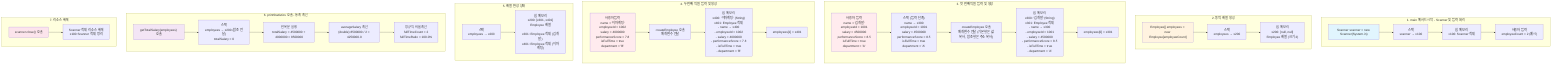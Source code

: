 graph TD
    subgraph "1. main 메서드 시작 - Scanner 및 입력 처리"
        A1["Scanner scanner = new Scanner(System.in)"] --> A2["스택<br/>scanner → x100"]
        A2 --> A3["힙 메모리<br/>x100: Scanner 객체"]
        A3 --> A4["사용자 입력<br/>employeeCount = 2 (예시)"]
    end

    subgraph "2. 동적 배열 생성"
        B1["Employee[] employees = new Employee[employeeCount]"] --> B2["스택<br/>employees → x200"]
        B2 --> B3["힙 메모리<br/>x200: [null, null]<br/>Employee 배열 (크기 2)"]
    end

    subgraph "3. 첫 번째 직원 입력 및 생성"
        C1["사용자 입력<br/>name = '김개발'<br/>employeeId = 1001<br/>salary = 4500000<br/>performanceScore = 8.5<br/>isFullTime = true<br/>department = 'A'"] --> C2["스택 (입력 단계)<br/>name → x300<br/>employeeId = 1001<br/>salary = 4500000<br/>performanceScore = 8.5<br/>isFullTime = true<br/>department = 'A'"]
        C2 --> C3["createEmployee 호출<br/>매개변수 전달 (기본형은 값 복사, 참조형은 주소 복사)"]
        C3 --> C4["힙 메모리<br/>x300: '김개발' (String)<br/>x301: Employee 객체<br/>  - name → x300<br/>  - employeeId = 1001<br/>  - salary = 4500000<br/>  - performanceScore = 8.5<br/>  - isFullTime = true<br/>  - department = 'A'"]
        C4 --> C5["employees[0] = x301"]
    end

    subgraph "4. 두 번째 직원 입력 및 생성"
        D1["사용자 입력<br/>name = '이마케팅'<br/>employeeId = 1002<br/>salary = 4000000<br/>performanceScore = 7.8<br/>isFullTime = true<br/>department = 'B'"] --> D2["createEmployee 호출<br/>매개변수 전달"]
        D2 --> D3["힙 메모리<br/>x400: '이마케팅' (String)<br/>x401: Employee 객체<br/>  - name → x400<br/>  - employeeId = 1002<br/>  - salary = 4000000<br/>  - performanceScore = 7.8<br/>  - isFullTime = true<br/>  - department = 'B'"]
        D3 --> D4["employees[1] = x401"]
    end

    subgraph "5. 배열 완성 상태"
        E1["스택<br/>employees → x200"] --> E2["힙 메모리<br/>x200: [x301, x401]<br/>Employee 배열<br/><br/>x301: Employee 객체 (김개발)<br/>x401: Employee 객체 (이마케팅)"]
    end

    subgraph "6. printStatistics 호출 - 통계 계산"
        F1["getTotalSalary(employees) 호출"] --> F2["스택<br/>employees → x200 (참조 전달)<br/>totalSalary = 0"]
        F2 --> F3["반복문 실행<br/>totalSalary = 4500000 + 4000000 = 8500000"]
        F3 --> F4["averageSalary 계산<br/>(double) 8500000 / 2 = 4250000.0"]
        F4 --> F5["정규직 비율 계산<br/>fullTimeCount = 2<br/>fullTimeRatio = 100.0%"]
    end

    subgraph "7. 리소스 해제"
        G1["scanner.close() 호출"] --> G2["Scanner 객체 리소스 해제<br/>x100 Scanner 객체 정리"]
    end

    style A1 fill:#e1f5fe
    style B1 fill:#fff3e0
    style C1 fill:#ffebee
    style D1 fill:#ffebee
    style F1 fill:#f3e5f5
    style G1 fill:#fce4ec